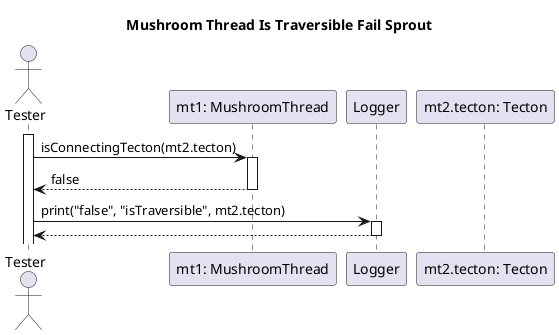 @startuml Mushroom Thread Is Traversible Fail Sprout

title Mushroom Thread Is Traversible Fail Sprout

actor "Tester" as tester

participant "mt1: MushroomThread" as mt1
participant "Logger" as logger
participant "mt2.tecton: Tecton" as t2

activate tester
tester -> mt1: isConnectingTecton(mt2.tecton)
activate mt1
mt1 --> tester: false
deactivate mt1

tester -> logger: print("false", "isTraversible", mt2.tecton)
activate logger
logger --> tester
deactivate logger

@enduml